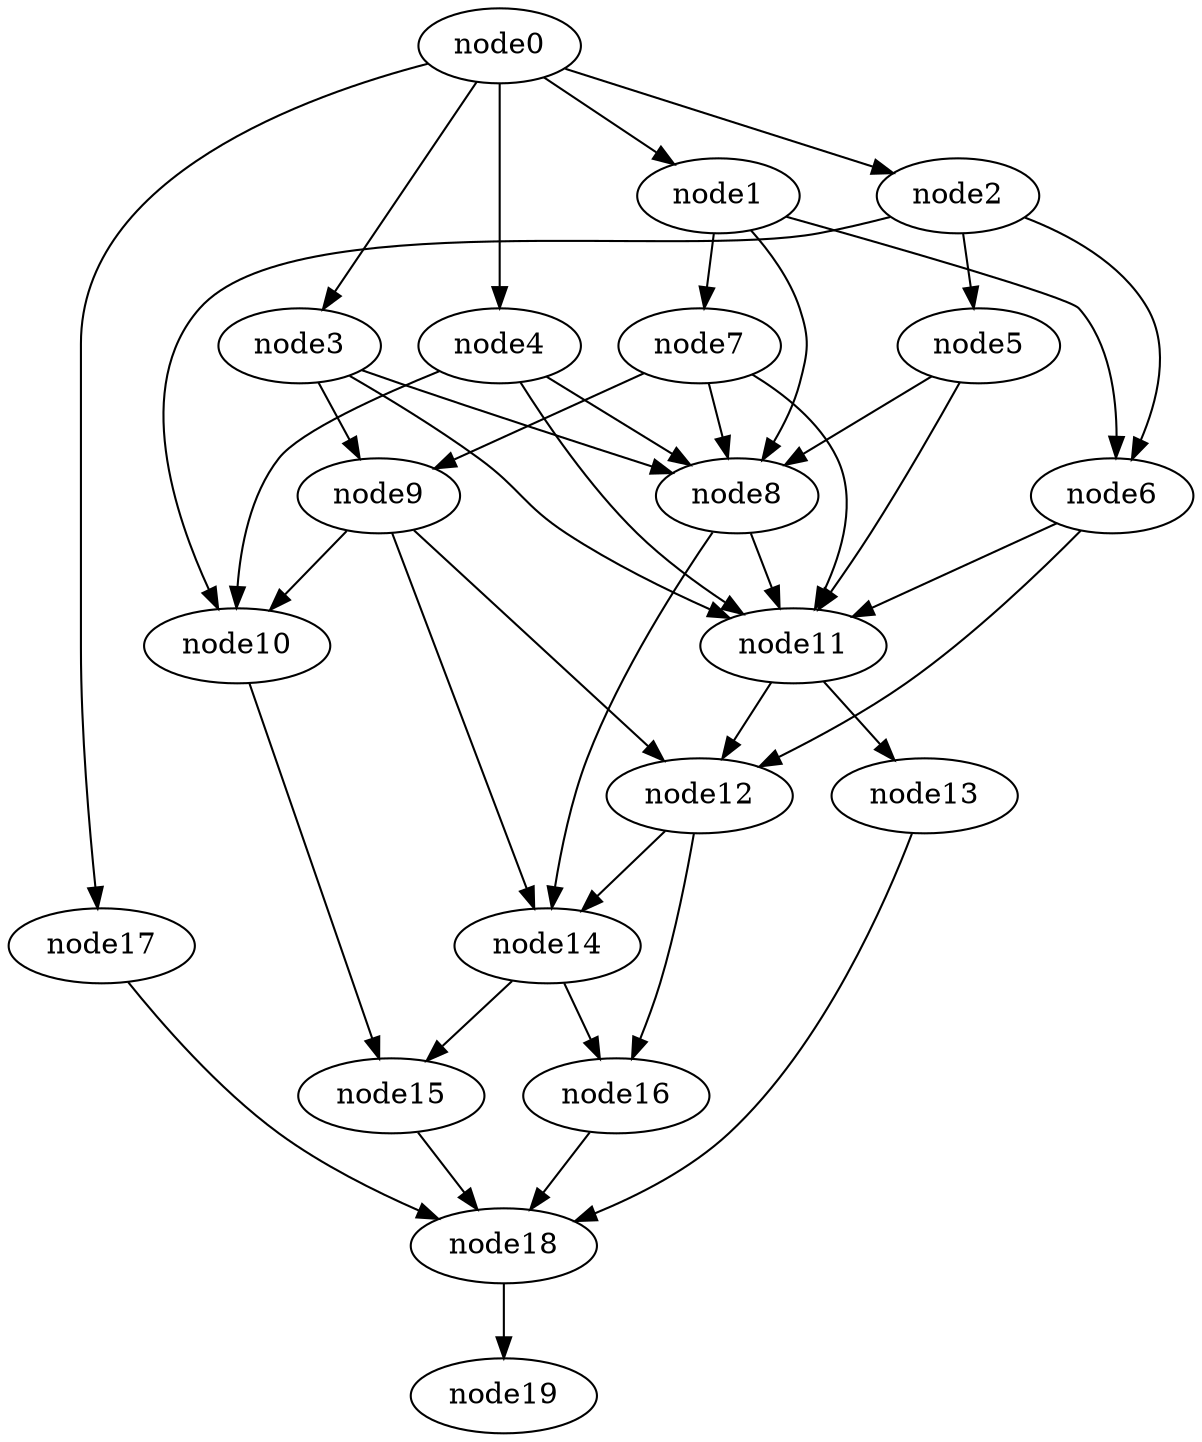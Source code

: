 digraph g{
	node19
	node18 -> node19
	node17 -> node18
	node16 -> node18
	node15 -> node18
	node14 -> node16
	node14 -> node15
	node13 -> node18
	node12 -> node16
	node12 -> node14
	node11 -> node13
	node11 -> node12
	node10 -> node15
	node9 -> node14
	node9 -> node12
	node9 -> node10
	node8 -> node14
	node8 -> node11
	node7 -> node11
	node7 -> node9
	node7 -> node8
	node6 -> node12
	node6 -> node11
	node5 -> node11
	node5 -> node8
	node4 -> node11
	node4 -> node10
	node4 -> node8
	node3 -> node11
	node3 -> node9
	node3 -> node8
	node2 -> node10
	node2 -> node6
	node2 -> node5
	node1 -> node8
	node1 -> node7
	node1 -> node6
	node0 -> node17
	node0 -> node4
	node0 -> node3
	node0 -> node2
	node0 -> node1
}

